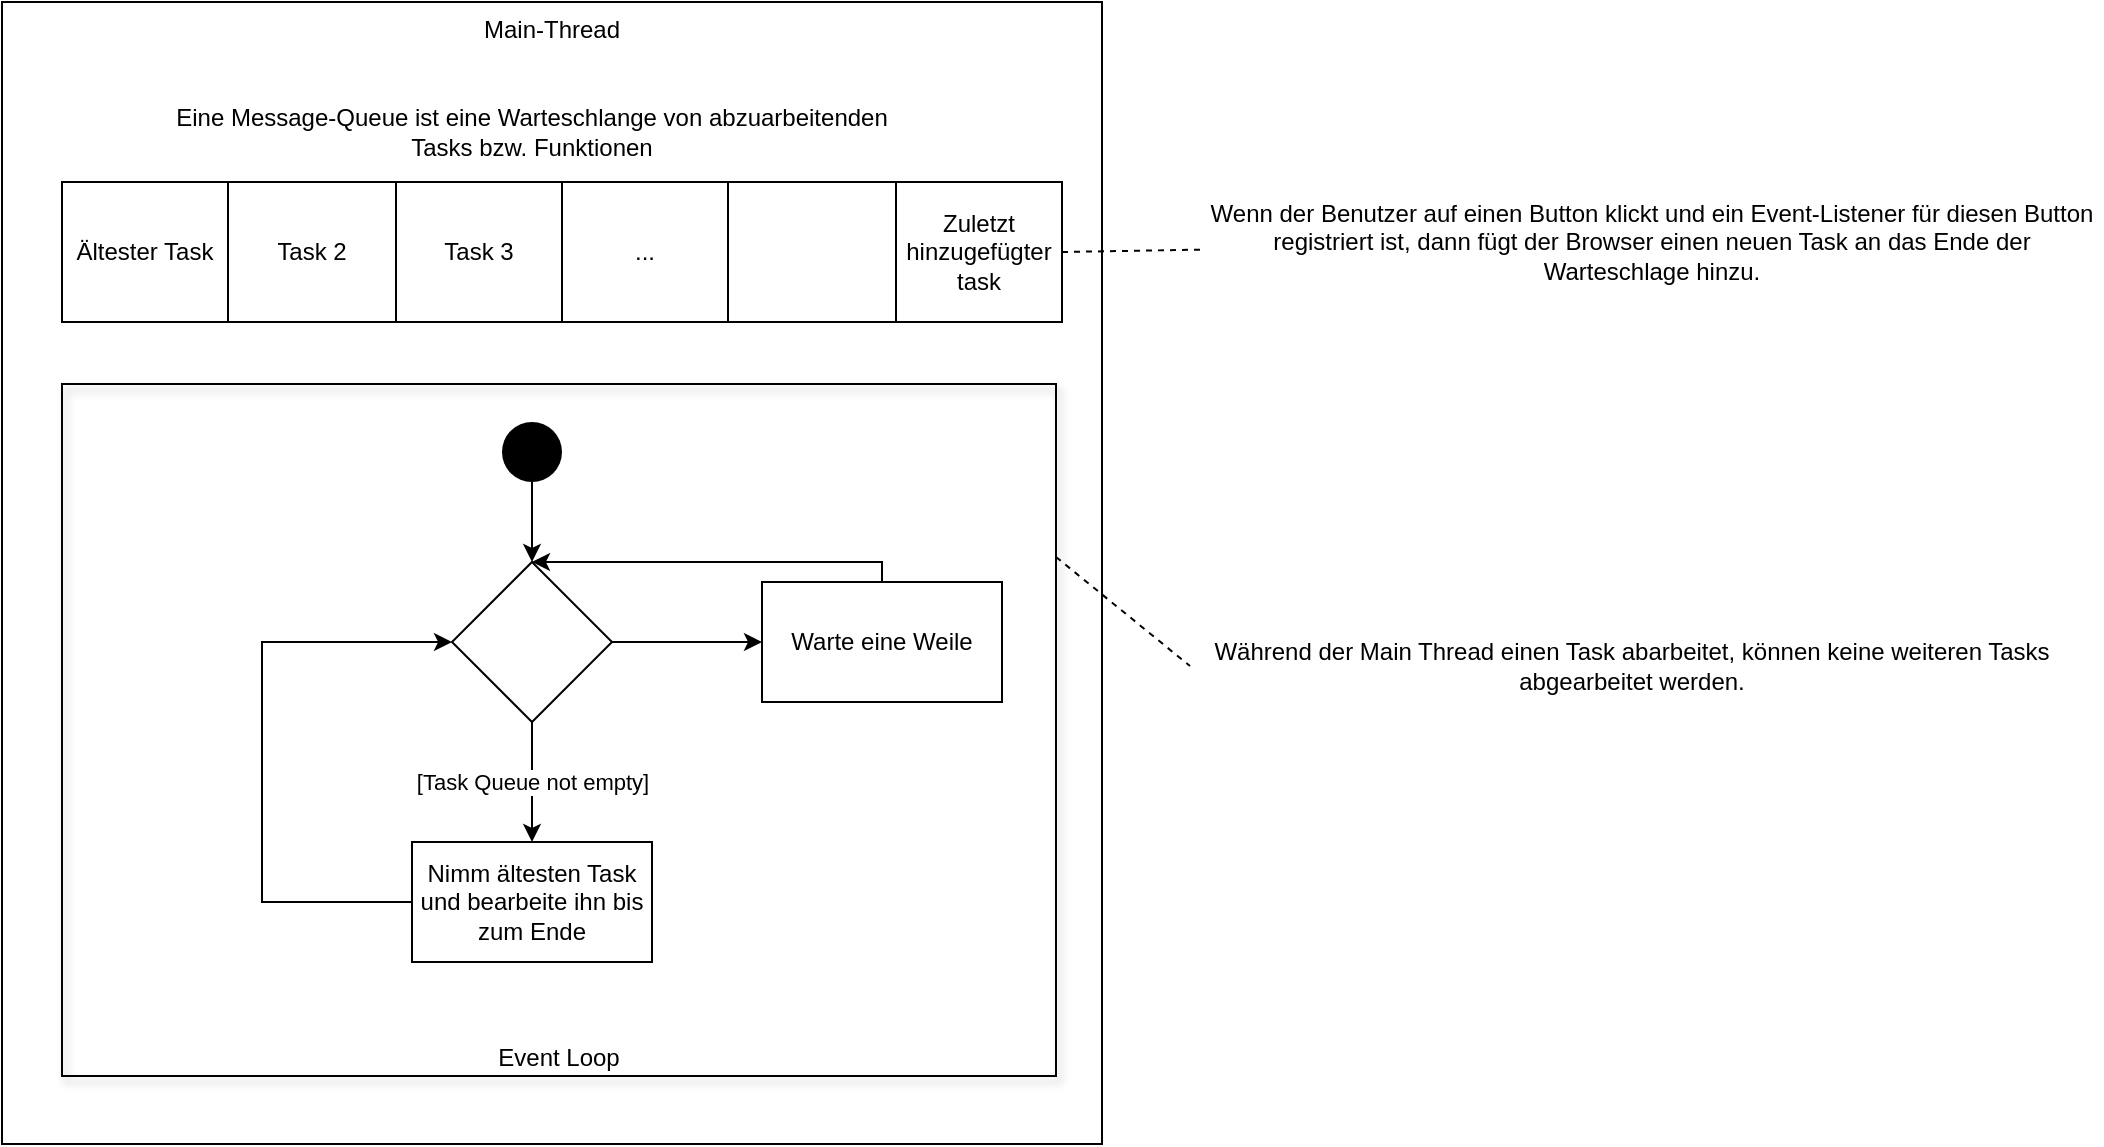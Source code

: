 <mxfile version="20.8.10" type="device"><diagram name="Seite-1" id="I8NSQGi2mwBkdhDD87ft"><mxGraphModel dx="1434" dy="844" grid="0" gridSize="10" guides="1" tooltips="1" connect="1" arrows="1" fold="1" page="0" pageScale="1" pageWidth="827" pageHeight="1169" math="0" shadow="0"><root><mxCell id="0"/><mxCell id="1" parent="0"/><mxCell id="ljopo7nAJm6swdxouix--1" value="Main-Thread" style="rounded=0;whiteSpace=wrap;html=1;verticalAlign=top;" vertex="1" parent="1"><mxGeometry x="160" y="50" width="550" height="571" as="geometry"/></mxCell><mxCell id="ljopo7nAJm6swdxouix--3" value="" style="shape=table;startSize=0;container=1;collapsible=0;childLayout=tableLayout;" vertex="1" parent="1"><mxGeometry x="190" y="140" width="500" height="70" as="geometry"/></mxCell><mxCell id="ljopo7nAJm6swdxouix--4" value="" style="shape=tableRow;horizontal=0;startSize=0;swimlaneHead=0;swimlaneBody=0;strokeColor=inherit;top=0;left=0;bottom=0;right=0;collapsible=0;dropTarget=0;fillColor=none;points=[[0,0.5],[1,0.5]];portConstraint=eastwest;" vertex="1" parent="ljopo7nAJm6swdxouix--3"><mxGeometry width="500" height="70" as="geometry"/></mxCell><mxCell id="ljopo7nAJm6swdxouix--5" value="Ältester Task" style="shape=partialRectangle;html=1;whiteSpace=wrap;connectable=0;strokeColor=inherit;overflow=hidden;fillColor=none;top=0;left=0;bottom=0;right=0;pointerEvents=1;" vertex="1" parent="ljopo7nAJm6swdxouix--4"><mxGeometry width="83" height="70" as="geometry"><mxRectangle width="83" height="70" as="alternateBounds"/></mxGeometry></mxCell><mxCell id="ljopo7nAJm6swdxouix--6" value="Task 2" style="shape=partialRectangle;html=1;whiteSpace=wrap;connectable=0;strokeColor=inherit;overflow=hidden;fillColor=none;top=0;left=0;bottom=0;right=0;pointerEvents=1;" vertex="1" parent="ljopo7nAJm6swdxouix--4"><mxGeometry x="83" width="84" height="70" as="geometry"><mxRectangle width="84" height="70" as="alternateBounds"/></mxGeometry></mxCell><mxCell id="ljopo7nAJm6swdxouix--7" value="Task 3" style="shape=partialRectangle;html=1;whiteSpace=wrap;connectable=0;strokeColor=inherit;overflow=hidden;fillColor=none;top=0;left=0;bottom=0;right=0;pointerEvents=1;" vertex="1" parent="ljopo7nAJm6swdxouix--4"><mxGeometry x="167" width="83" height="70" as="geometry"><mxRectangle width="83" height="70" as="alternateBounds"/></mxGeometry></mxCell><mxCell id="ljopo7nAJm6swdxouix--8" value="..." style="shape=partialRectangle;html=1;whiteSpace=wrap;connectable=0;strokeColor=inherit;overflow=hidden;fillColor=none;top=0;left=0;bottom=0;right=0;pointerEvents=1;" vertex="1" parent="ljopo7nAJm6swdxouix--4"><mxGeometry x="250" width="83" height="70" as="geometry"><mxRectangle width="83" height="70" as="alternateBounds"/></mxGeometry></mxCell><mxCell id="ljopo7nAJm6swdxouix--9" value="" style="shape=partialRectangle;html=1;whiteSpace=wrap;connectable=0;strokeColor=inherit;overflow=hidden;fillColor=none;top=0;left=0;bottom=0;right=0;pointerEvents=1;" vertex="1" parent="ljopo7nAJm6swdxouix--4"><mxGeometry x="333" width="84" height="70" as="geometry"><mxRectangle width="84" height="70" as="alternateBounds"/></mxGeometry></mxCell><mxCell id="ljopo7nAJm6swdxouix--10" value="Zuletzt hinzugefügter task" style="shape=partialRectangle;html=1;whiteSpace=wrap;connectable=0;strokeColor=inherit;overflow=hidden;fillColor=none;top=0;left=0;bottom=0;right=0;pointerEvents=1;" vertex="1" parent="ljopo7nAJm6swdxouix--4"><mxGeometry x="417" width="83" height="70" as="geometry"><mxRectangle width="83" height="70" as="alternateBounds"/></mxGeometry></mxCell><mxCell id="ljopo7nAJm6swdxouix--11" value="Eine Message-Queue ist eine Warteschlange von abzuarbeitenden Tasks bzw. Funktionen" style="text;html=1;strokeColor=none;fillColor=none;align=center;verticalAlign=middle;whiteSpace=wrap;rounded=0;" vertex="1" parent="1"><mxGeometry x="240" y="100" width="370" height="30" as="geometry"/></mxCell><mxCell id="ljopo7nAJm6swdxouix--15" value="[Task Queue not empty]" style="edgeStyle=orthogonalEdgeStyle;rounded=0;orthogonalLoop=1;jettySize=auto;html=1;" edge="1" parent="1" source="ljopo7nAJm6swdxouix--13" target="ljopo7nAJm6swdxouix--14"><mxGeometry relative="1" as="geometry"/></mxCell><mxCell id="ljopo7nAJm6swdxouix--20" style="edgeStyle=orthogonalEdgeStyle;rounded=0;orthogonalLoop=1;jettySize=auto;html=1;" edge="1" parent="1" source="ljopo7nAJm6swdxouix--13" target="ljopo7nAJm6swdxouix--19"><mxGeometry relative="1" as="geometry"/></mxCell><mxCell id="ljopo7nAJm6swdxouix--13" value="" style="rhombus;whiteSpace=wrap;html=1;" vertex="1" parent="1"><mxGeometry x="385" y="330" width="80" height="80" as="geometry"/></mxCell><mxCell id="ljopo7nAJm6swdxouix--16" style="edgeStyle=orthogonalEdgeStyle;rounded=0;orthogonalLoop=1;jettySize=auto;html=1;entryX=0;entryY=0.5;entryDx=0;entryDy=0;exitX=0;exitY=0.5;exitDx=0;exitDy=0;" edge="1" parent="1" source="ljopo7nAJm6swdxouix--14" target="ljopo7nAJm6swdxouix--13"><mxGeometry relative="1" as="geometry"><Array as="points"><mxPoint x="290" y="500"/><mxPoint x="290" y="370"/></Array></mxGeometry></mxCell><mxCell id="ljopo7nAJm6swdxouix--14" value="Nimm ältesten Task und bearbeite ihn bis zum Ende" style="rounded=0;whiteSpace=wrap;html=1;" vertex="1" parent="1"><mxGeometry x="365" y="470" width="120" height="60" as="geometry"/></mxCell><mxCell id="ljopo7nAJm6swdxouix--18" style="edgeStyle=orthogonalEdgeStyle;rounded=0;orthogonalLoop=1;jettySize=auto;html=1;" edge="1" parent="1" source="ljopo7nAJm6swdxouix--17" target="ljopo7nAJm6swdxouix--13"><mxGeometry relative="1" as="geometry"/></mxCell><mxCell id="ljopo7nAJm6swdxouix--17" value="" style="ellipse;fillColor=#000000;strokeColor=none;labelBackgroundColor=default;fontColor=default;verticalAlign=top;" vertex="1" parent="1"><mxGeometry x="410" y="260.0" width="30" height="30" as="geometry"/></mxCell><mxCell id="ljopo7nAJm6swdxouix--22" style="edgeStyle=orthogonalEdgeStyle;rounded=0;orthogonalLoop=1;jettySize=auto;html=1;entryX=0.5;entryY=0;entryDx=0;entryDy=0;exitX=0.5;exitY=0;exitDx=0;exitDy=0;" edge="1" parent="1" source="ljopo7nAJm6swdxouix--19" target="ljopo7nAJm6swdxouix--13"><mxGeometry relative="1" as="geometry"><Array as="points"><mxPoint x="600" y="330"/></Array></mxGeometry></mxCell><mxCell id="ljopo7nAJm6swdxouix--26" value="Event Loop" style="rounded=0;whiteSpace=wrap;html=1;fillColor=none;shadow=1;verticalAlign=bottom;" vertex="1" parent="1"><mxGeometry x="190" y="241" width="497" height="346" as="geometry"/></mxCell><mxCell id="ljopo7nAJm6swdxouix--19" value="Warte eine Weile" style="rounded=0;whiteSpace=wrap;html=1;" vertex="1" parent="1"><mxGeometry x="540" y="340" width="120" height="60" as="geometry"/></mxCell><mxCell id="ljopo7nAJm6swdxouix--23" value="Wenn der Benutzer auf einen Button klickt und ein Event-Listener für diesen Button registriert ist, dann fügt der Browser einen neuen Task an das Ende der Warteschlage hinzu." style="text;html=1;strokeColor=none;fillColor=none;align=center;verticalAlign=middle;whiteSpace=wrap;rounded=0;" vertex="1" parent="1"><mxGeometry x="760" y="120" width="450" height="100" as="geometry"/></mxCell><mxCell id="ljopo7nAJm6swdxouix--24" value="" style="endArrow=none;html=1;shadow=0;startSize=10;endSize=10;dashed=1;rounded=0;exitX=1;exitY=0.5;exitDx=0;exitDy=0;" edge="1" parent="1" source="ljopo7nAJm6swdxouix--4" target="ljopo7nAJm6swdxouix--23"><mxGeometry width="50" height="50" relative="1" as="geometry"><mxPoint x="760" y="280" as="sourcePoint"/><mxPoint x="870" y="280" as="targetPoint"/></mxGeometry></mxCell><mxCell id="ljopo7nAJm6swdxouix--27" value="Während der Main Thread einen Task abarbeitet, können keine weiteren Tasks abgearbeitet werden." style="text;html=1;strokeColor=none;fillColor=none;align=center;verticalAlign=middle;whiteSpace=wrap;rounded=0;" vertex="1" parent="1"><mxGeometry x="754" y="338" width="442" height="88" as="geometry"/></mxCell><mxCell id="ljopo7nAJm6swdxouix--28" value="" style="endArrow=none;html=1;shadow=0;startSize=10;endSize=10;dashed=1;rounded=0;exitX=1;exitY=0.25;exitDx=0;exitDy=0;entryX=0;entryY=0.5;entryDx=0;entryDy=0;" edge="1" parent="1" source="ljopo7nAJm6swdxouix--26" target="ljopo7nAJm6swdxouix--27"><mxGeometry width="50" height="50" relative="1" as="geometry"><mxPoint x="760" y="280" as="sourcePoint"/><mxPoint x="870" y="280" as="targetPoint"/></mxGeometry></mxCell></root></mxGraphModel></diagram></mxfile>